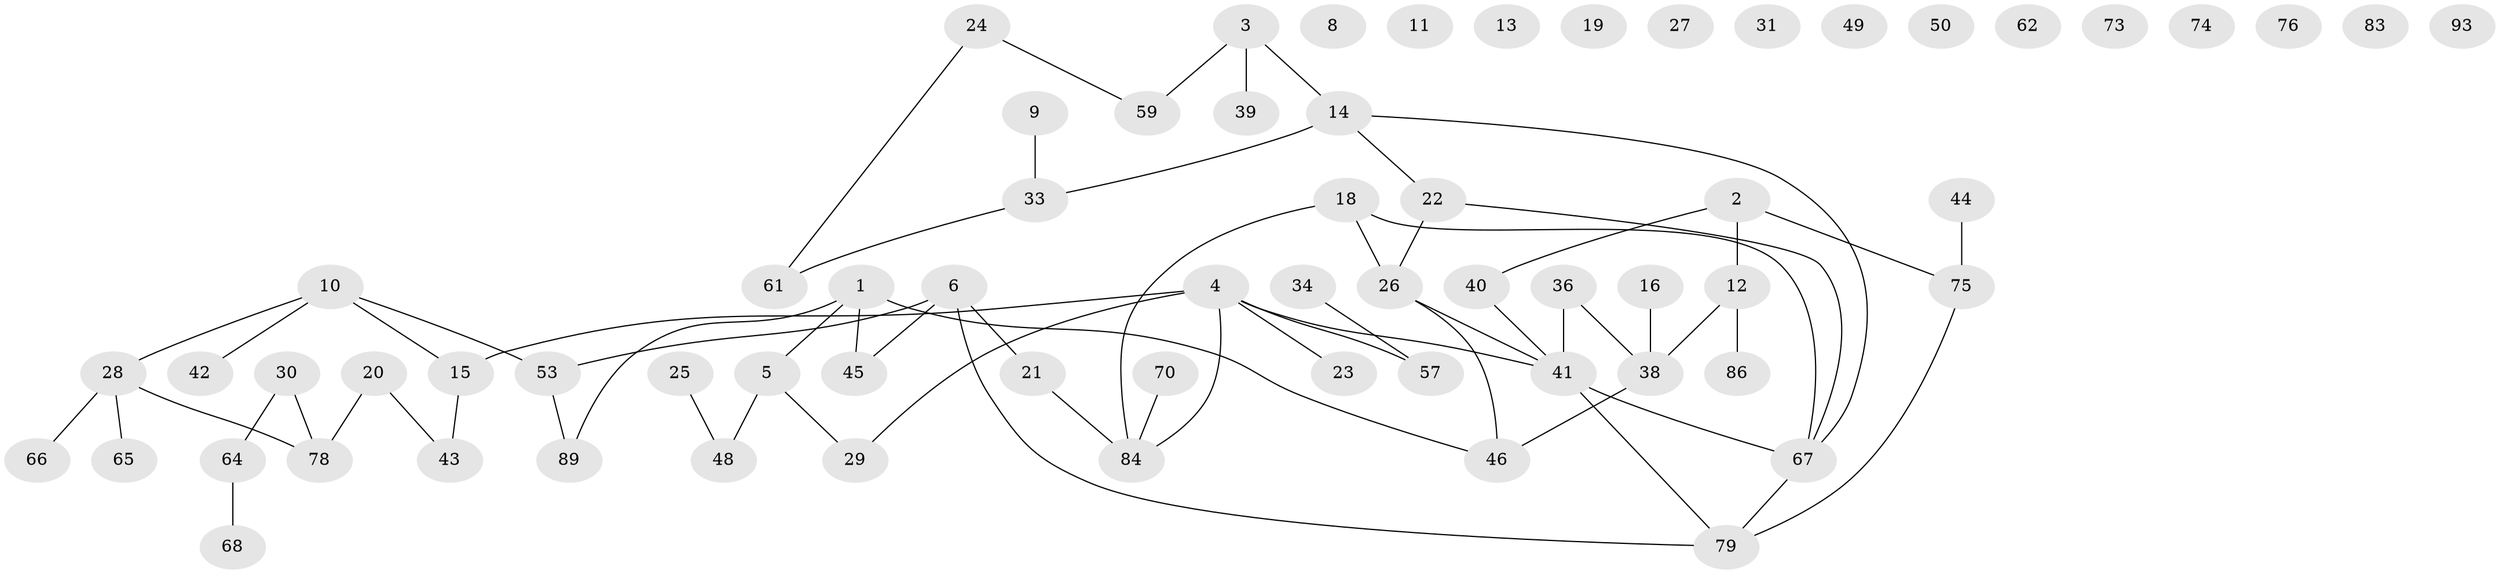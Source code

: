 // original degree distribution, {5: 0.031914893617021274, 2: 0.3404255319148936, 3: 0.23404255319148937, 6: 0.010638297872340425, 0: 0.14893617021276595, 1: 0.18085106382978725, 4: 0.05319148936170213}
// Generated by graph-tools (version 1.1) at 2025/41/03/06/25 10:41:23]
// undirected, 66 vertices, 66 edges
graph export_dot {
graph [start="1"]
  node [color=gray90,style=filled];
  1 [super="+72"];
  2 [super="+47"];
  3 [super="+92"];
  4 [super="+69"];
  5 [super="+7"];
  6 [super="+91"];
  8;
  9;
  10 [super="+71"];
  11;
  12 [super="+81"];
  13;
  14 [super="+37"];
  15 [super="+17"];
  16 [super="+32"];
  18;
  19;
  20 [super="+52"];
  21;
  22 [super="+54"];
  23;
  24;
  25;
  26 [super="+60"];
  27;
  28 [super="+35"];
  29;
  30;
  31;
  33 [super="+58"];
  34 [super="+55"];
  36;
  38 [super="+82"];
  39;
  40;
  41 [super="+51"];
  42 [super="+87"];
  43 [super="+63"];
  44 [super="+56"];
  45;
  46;
  48;
  49;
  50;
  53;
  57;
  59;
  61;
  62;
  64 [super="+80"];
  65;
  66 [super="+88"];
  67 [super="+77"];
  68;
  70;
  73;
  74;
  75;
  76;
  78 [super="+94"];
  79 [super="+85"];
  83;
  84 [super="+90"];
  86;
  89;
  93;
  1 -- 5;
  1 -- 45;
  1 -- 46;
  1 -- 89;
  2 -- 75;
  2 -- 40;
  2 -- 12;
  3 -- 39;
  3 -- 14;
  3 -- 59;
  4 -- 23;
  4 -- 29;
  4 -- 57;
  4 -- 15;
  4 -- 41;
  4 -- 84;
  5 -- 48;
  5 -- 29;
  6 -- 79;
  6 -- 53;
  6 -- 45;
  6 -- 21;
  9 -- 33;
  10 -- 28;
  10 -- 53;
  10 -- 42;
  10 -- 15;
  12 -- 38;
  12 -- 86;
  14 -- 33;
  14 -- 67;
  14 -- 22;
  15 -- 43;
  16 -- 38;
  18 -- 67;
  18 -- 26;
  18 -- 84;
  20 -- 43;
  20 -- 78;
  21 -- 84;
  22 -- 67;
  22 -- 26;
  24 -- 59;
  24 -- 61;
  25 -- 48;
  26 -- 46;
  26 -- 41;
  28 -- 65;
  28 -- 78;
  28 -- 66;
  30 -- 64;
  30 -- 78;
  33 -- 61;
  34 -- 57;
  36 -- 38;
  36 -- 41;
  38 -- 46;
  40 -- 41;
  41 -- 67;
  41 -- 79;
  44 -- 75;
  53 -- 89;
  64 -- 68;
  67 -- 79;
  70 -- 84;
  75 -- 79;
}
